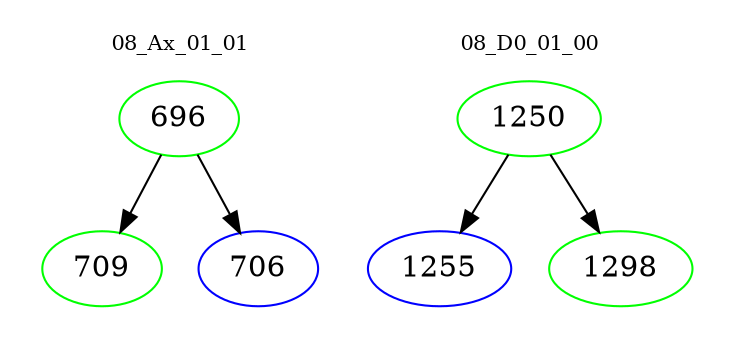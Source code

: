 digraph{
subgraph cluster_0 {
color = white
label = "08_Ax_01_01";
fontsize=10;
T0_696 [label="696", color="green"]
T0_696 -> T0_709 [color="black"]
T0_709 [label="709", color="green"]
T0_696 -> T0_706 [color="black"]
T0_706 [label="706", color="blue"]
}
subgraph cluster_1 {
color = white
label = "08_D0_01_00";
fontsize=10;
T1_1250 [label="1250", color="green"]
T1_1250 -> T1_1255 [color="black"]
T1_1255 [label="1255", color="blue"]
T1_1250 -> T1_1298 [color="black"]
T1_1298 [label="1298", color="green"]
}
}
